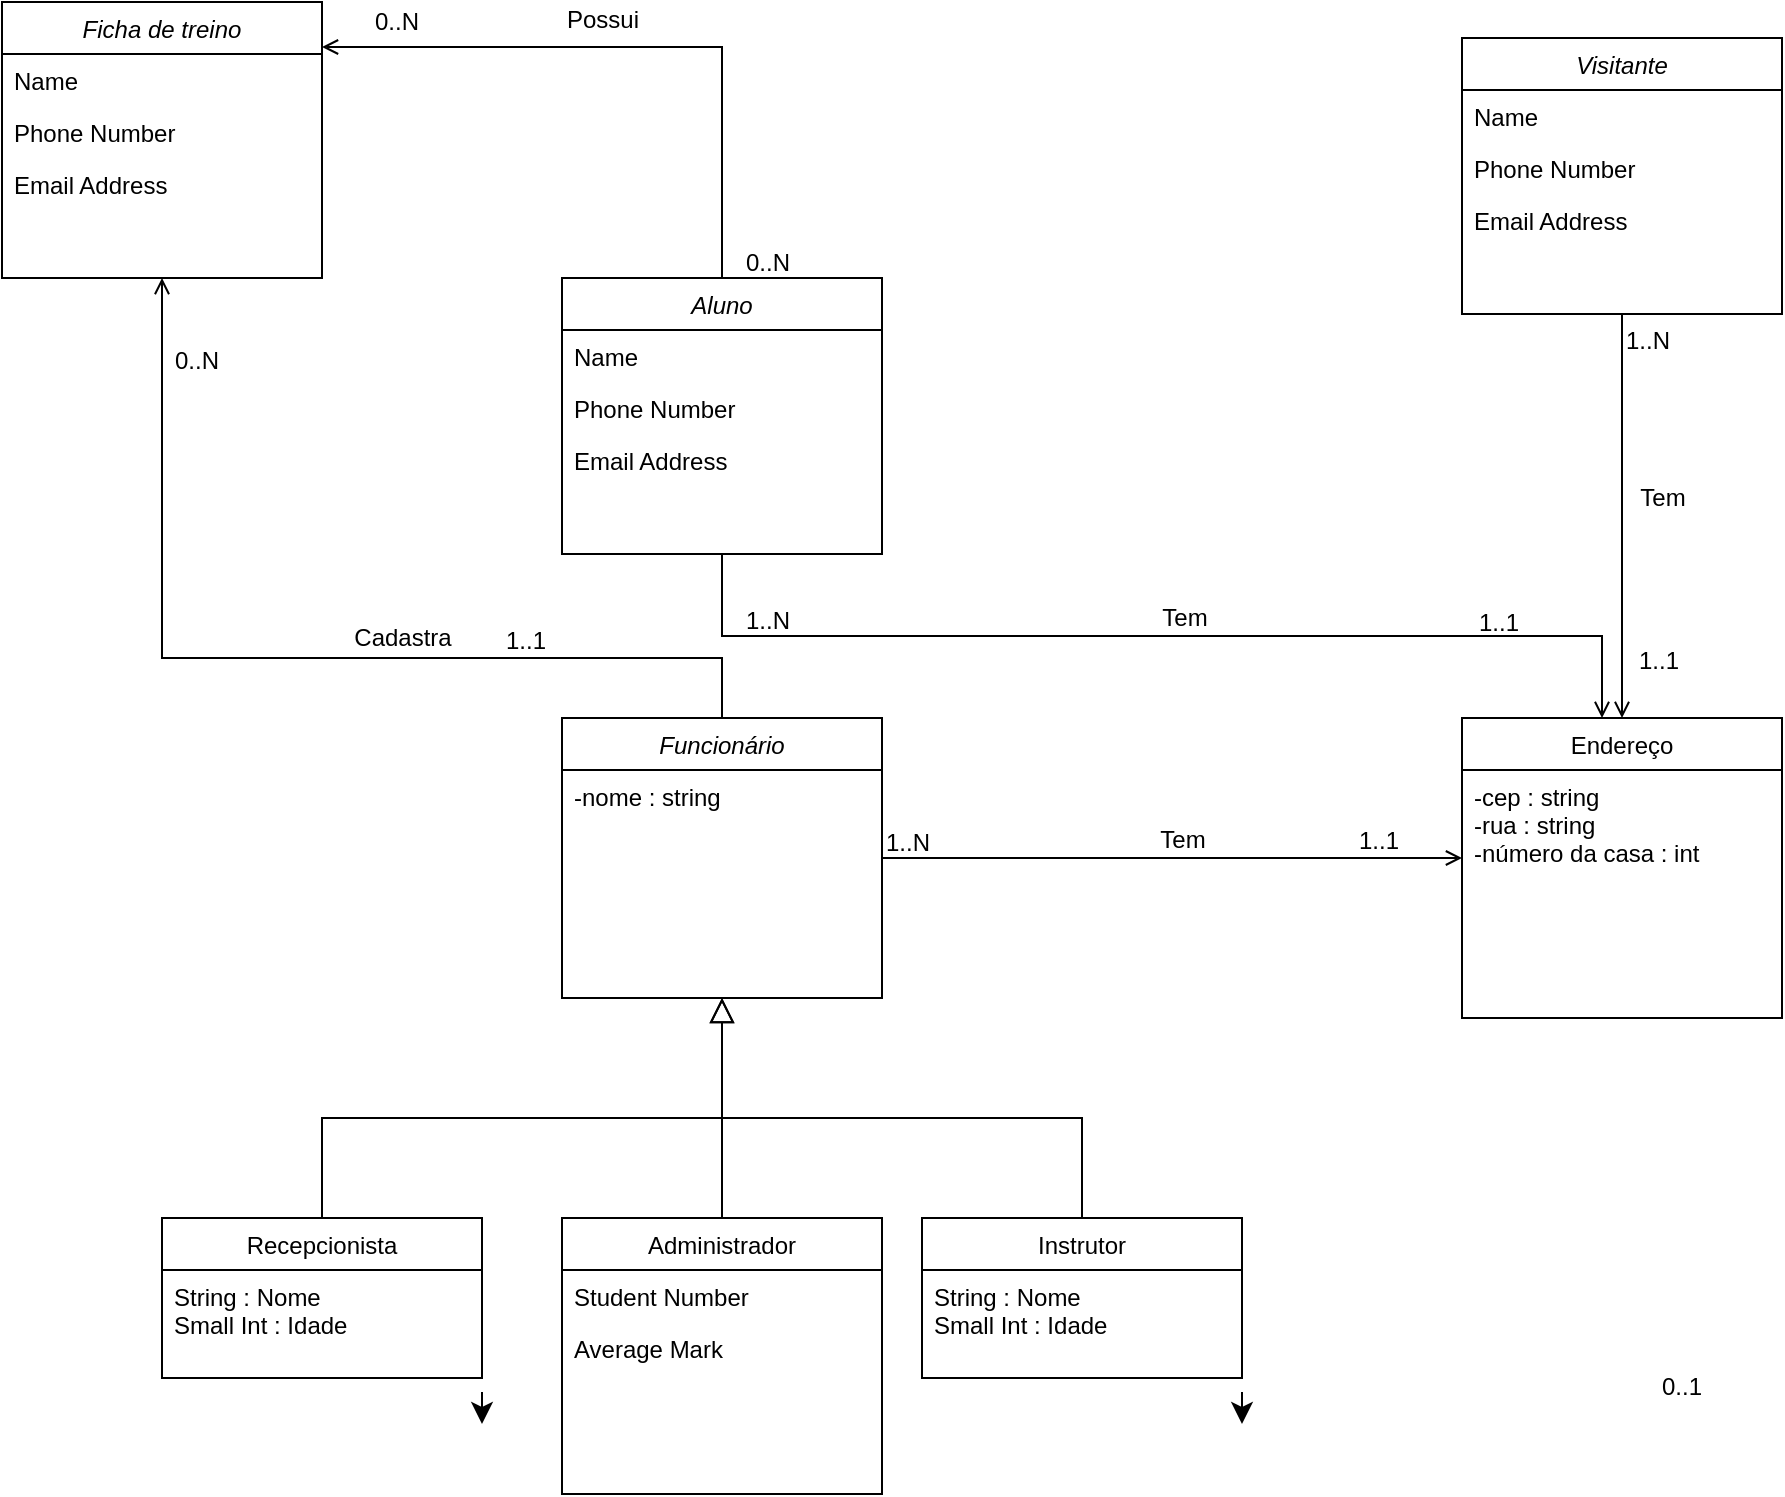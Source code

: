 <mxfile version="24.7.16">
  <diagram id="C5RBs43oDa-KdzZeNtuy" name="Page-1">
    <mxGraphModel dx="1788" dy="1730" grid="1" gridSize="10" guides="1" tooltips="1" connect="1" arrows="1" fold="1" page="1" pageScale="1" pageWidth="827" pageHeight="1169" math="0" shadow="0">
      <root>
        <mxCell id="WIyWlLk6GJQsqaUBKTNV-0" />
        <mxCell id="WIyWlLk6GJQsqaUBKTNV-1" parent="WIyWlLk6GJQsqaUBKTNV-0" />
        <mxCell id="zkfFHV4jXpPFQw0GAbJ--0" value="Funcionário" style="swimlane;fontStyle=2;align=center;verticalAlign=top;childLayout=stackLayout;horizontal=1;startSize=26;horizontalStack=0;resizeParent=1;resizeLast=0;collapsible=1;marginBottom=0;rounded=0;shadow=0;strokeWidth=1;" parent="WIyWlLk6GJQsqaUBKTNV-1" vertex="1">
          <mxGeometry x="120" y="110" width="160" height="140" as="geometry">
            <mxRectangle x="230" y="140" width="160" height="26" as="alternateBounds" />
          </mxGeometry>
        </mxCell>
        <mxCell id="zkfFHV4jXpPFQw0GAbJ--1" value="-nome : string" style="text;align=left;verticalAlign=top;spacingLeft=4;spacingRight=4;overflow=hidden;rotatable=0;points=[[0,0.5],[1,0.5]];portConstraint=eastwest;" parent="zkfFHV4jXpPFQw0GAbJ--0" vertex="1">
          <mxGeometry y="26" width="160" height="114" as="geometry" />
        </mxCell>
        <mxCell id="zkfFHV4jXpPFQw0GAbJ--6" value="Administrador" style="swimlane;fontStyle=0;align=center;verticalAlign=top;childLayout=stackLayout;horizontal=1;startSize=26;horizontalStack=0;resizeParent=1;resizeLast=0;collapsible=1;marginBottom=0;rounded=0;shadow=0;strokeWidth=1;" parent="WIyWlLk6GJQsqaUBKTNV-1" vertex="1">
          <mxGeometry x="120" y="360" width="160" height="138" as="geometry">
            <mxRectangle x="130" y="380" width="160" height="26" as="alternateBounds" />
          </mxGeometry>
        </mxCell>
        <mxCell id="zkfFHV4jXpPFQw0GAbJ--7" value="Student Number" style="text;align=left;verticalAlign=top;spacingLeft=4;spacingRight=4;overflow=hidden;rotatable=0;points=[[0,0.5],[1,0.5]];portConstraint=eastwest;" parent="zkfFHV4jXpPFQw0GAbJ--6" vertex="1">
          <mxGeometry y="26" width="160" height="26" as="geometry" />
        </mxCell>
        <mxCell id="zkfFHV4jXpPFQw0GAbJ--8" value="Average Mark" style="text;align=left;verticalAlign=top;spacingLeft=4;spacingRight=4;overflow=hidden;rotatable=0;points=[[0,0.5],[1,0.5]];portConstraint=eastwest;rounded=0;shadow=0;html=0;" parent="zkfFHV4jXpPFQw0GAbJ--6" vertex="1">
          <mxGeometry y="52" width="160" height="26" as="geometry" />
        </mxCell>
        <mxCell id="zkfFHV4jXpPFQw0GAbJ--12" value="" style="endArrow=block;endSize=10;endFill=0;shadow=0;strokeWidth=1;rounded=0;curved=0;edgeStyle=elbowEdgeStyle;elbow=vertical;" parent="WIyWlLk6GJQsqaUBKTNV-1" source="zkfFHV4jXpPFQw0GAbJ--6" target="zkfFHV4jXpPFQw0GAbJ--0" edge="1">
          <mxGeometry width="160" relative="1" as="geometry">
            <mxPoint x="200" y="203" as="sourcePoint" />
            <mxPoint x="200" y="203" as="targetPoint" />
          </mxGeometry>
        </mxCell>
        <mxCell id="zkfFHV4jXpPFQw0GAbJ--13" value="Instrutor" style="swimlane;fontStyle=0;align=center;verticalAlign=top;childLayout=stackLayout;horizontal=1;startSize=26;horizontalStack=0;resizeParent=1;resizeLast=0;collapsible=1;marginBottom=0;rounded=0;shadow=0;strokeWidth=1;" parent="WIyWlLk6GJQsqaUBKTNV-1" vertex="1">
          <mxGeometry x="300" y="360" width="160" height="80" as="geometry">
            <mxRectangle x="300" y="360" width="170" height="26" as="alternateBounds" />
          </mxGeometry>
        </mxCell>
        <mxCell id="zkfFHV4jXpPFQw0GAbJ--14" value="String : Nome&#xa;Small Int : Idade&#xa;" style="text;align=left;verticalAlign=top;spacingLeft=4;spacingRight=4;overflow=hidden;rotatable=0;points=[[0,0.5],[1,0.5]];portConstraint=eastwest;" parent="zkfFHV4jXpPFQw0GAbJ--13" vertex="1">
          <mxGeometry y="26" width="160" height="34" as="geometry" />
        </mxCell>
        <mxCell id="24QKdGt3Yd-0IMkW7e9c-9" style="edgeStyle=none;curved=1;rounded=0;orthogonalLoop=1;jettySize=auto;html=1;fontSize=12;startSize=8;endSize=8;" edge="1" parent="zkfFHV4jXpPFQw0GAbJ--13">
          <mxGeometry relative="1" as="geometry">
            <mxPoint x="160" y="87" as="sourcePoint" />
            <mxPoint x="160" y="103" as="targetPoint" />
          </mxGeometry>
        </mxCell>
        <mxCell id="zkfFHV4jXpPFQw0GAbJ--16" value="" style="endArrow=block;endSize=10;endFill=0;shadow=0;strokeWidth=1;rounded=0;curved=0;edgeStyle=elbowEdgeStyle;elbow=vertical;" parent="WIyWlLk6GJQsqaUBKTNV-1" source="zkfFHV4jXpPFQw0GAbJ--13" target="zkfFHV4jXpPFQw0GAbJ--0" edge="1">
          <mxGeometry width="160" relative="1" as="geometry">
            <mxPoint x="210" y="373" as="sourcePoint" />
            <mxPoint x="310" y="271" as="targetPoint" />
            <Array as="points">
              <mxPoint x="290" y="310" />
            </Array>
          </mxGeometry>
        </mxCell>
        <mxCell id="zkfFHV4jXpPFQw0GAbJ--17" value="Endereço" style="swimlane;fontStyle=0;align=center;verticalAlign=top;childLayout=stackLayout;horizontal=1;startSize=26;horizontalStack=0;resizeParent=1;resizeLast=0;collapsible=1;marginBottom=0;rounded=0;shadow=0;strokeWidth=1;" parent="WIyWlLk6GJQsqaUBKTNV-1" vertex="1">
          <mxGeometry x="570" y="110" width="160" height="150" as="geometry">
            <mxRectangle x="550" y="140" width="160" height="26" as="alternateBounds" />
          </mxGeometry>
        </mxCell>
        <mxCell id="zkfFHV4jXpPFQw0GAbJ--18" value="-cep : string&#xa;-rua : string&#xa;-número da casa : int" style="text;align=left;verticalAlign=top;spacingLeft=4;spacingRight=4;overflow=hidden;rotatable=0;points=[[0,0.5],[1,0.5]];portConstraint=eastwest;" parent="zkfFHV4jXpPFQw0GAbJ--17" vertex="1">
          <mxGeometry y="26" width="160" height="124" as="geometry" />
        </mxCell>
        <mxCell id="zkfFHV4jXpPFQw0GAbJ--26" value="" style="endArrow=open;shadow=0;strokeWidth=1;rounded=0;curved=0;endFill=1;edgeStyle=elbowEdgeStyle;elbow=vertical;" parent="WIyWlLk6GJQsqaUBKTNV-1" source="zkfFHV4jXpPFQw0GAbJ--0" target="zkfFHV4jXpPFQw0GAbJ--17" edge="1">
          <mxGeometry x="0.5" y="41" relative="1" as="geometry">
            <mxPoint x="380" y="192" as="sourcePoint" />
            <mxPoint x="540" y="192" as="targetPoint" />
            <mxPoint x="-40" y="32" as="offset" />
          </mxGeometry>
        </mxCell>
        <mxCell id="zkfFHV4jXpPFQw0GAbJ--27" value="1..N" style="resizable=0;align=left;verticalAlign=bottom;labelBackgroundColor=none;fontSize=12;" parent="zkfFHV4jXpPFQw0GAbJ--26" connectable="0" vertex="1">
          <mxGeometry x="-1" relative="1" as="geometry">
            <mxPoint y="1" as="offset" />
          </mxGeometry>
        </mxCell>
        <mxCell id="zkfFHV4jXpPFQw0GAbJ--28" value="1..1" style="resizable=0;align=right;verticalAlign=bottom;labelBackgroundColor=none;fontSize=12;" parent="zkfFHV4jXpPFQw0GAbJ--26" connectable="0" vertex="1">
          <mxGeometry x="1" relative="1" as="geometry">
            <mxPoint x="-30" as="offset" />
          </mxGeometry>
        </mxCell>
        <mxCell id="zkfFHV4jXpPFQw0GAbJ--29" value="Tem" style="text;html=1;resizable=0;points=[];;align=center;verticalAlign=middle;labelBackgroundColor=none;rounded=0;shadow=0;strokeWidth=1;fontSize=12;" parent="zkfFHV4jXpPFQw0GAbJ--26" vertex="1" connectable="0">
          <mxGeometry x="0.5" y="49" relative="1" as="geometry">
            <mxPoint x="-68" y="40" as="offset" />
          </mxGeometry>
        </mxCell>
        <mxCell id="24QKdGt3Yd-0IMkW7e9c-0" value="Visitante&#xa;" style="swimlane;fontStyle=2;align=center;verticalAlign=top;childLayout=stackLayout;horizontal=1;startSize=26;horizontalStack=0;resizeParent=1;resizeLast=0;collapsible=1;marginBottom=0;rounded=0;shadow=0;strokeWidth=1;" vertex="1" parent="WIyWlLk6GJQsqaUBKTNV-1">
          <mxGeometry x="570" y="-230" width="160" height="138" as="geometry">
            <mxRectangle x="230" y="140" width="160" height="26" as="alternateBounds" />
          </mxGeometry>
        </mxCell>
        <mxCell id="24QKdGt3Yd-0IMkW7e9c-1" value="Name" style="text;align=left;verticalAlign=top;spacingLeft=4;spacingRight=4;overflow=hidden;rotatable=0;points=[[0,0.5],[1,0.5]];portConstraint=eastwest;" vertex="1" parent="24QKdGt3Yd-0IMkW7e9c-0">
          <mxGeometry y="26" width="160" height="26" as="geometry" />
        </mxCell>
        <mxCell id="24QKdGt3Yd-0IMkW7e9c-2" value="Phone Number" style="text;align=left;verticalAlign=top;spacingLeft=4;spacingRight=4;overflow=hidden;rotatable=0;points=[[0,0.5],[1,0.5]];portConstraint=eastwest;rounded=0;shadow=0;html=0;" vertex="1" parent="24QKdGt3Yd-0IMkW7e9c-0">
          <mxGeometry y="52" width="160" height="26" as="geometry" />
        </mxCell>
        <mxCell id="24QKdGt3Yd-0IMkW7e9c-3" value="Email Address" style="text;align=left;verticalAlign=top;spacingLeft=4;spacingRight=4;overflow=hidden;rotatable=0;points=[[0,0.5],[1,0.5]];portConstraint=eastwest;rounded=0;shadow=0;html=0;" vertex="1" parent="24QKdGt3Yd-0IMkW7e9c-0">
          <mxGeometry y="78" width="160" height="26" as="geometry" />
        </mxCell>
        <mxCell id="24QKdGt3Yd-0IMkW7e9c-6" value="0..1" style="resizable=0;align=left;verticalAlign=bottom;labelBackgroundColor=none;fontSize=12;" connectable="0" vertex="1" parent="WIyWlLk6GJQsqaUBKTNV-1">
          <mxGeometry x="668" y="453" as="geometry" />
        </mxCell>
        <mxCell id="24QKdGt3Yd-0IMkW7e9c-11" value="Recepcionista" style="swimlane;fontStyle=0;align=center;verticalAlign=top;childLayout=stackLayout;horizontal=1;startSize=26;horizontalStack=0;resizeParent=1;resizeLast=0;collapsible=1;marginBottom=0;rounded=0;shadow=0;strokeWidth=1;" vertex="1" parent="WIyWlLk6GJQsqaUBKTNV-1">
          <mxGeometry x="-80" y="360" width="160" height="80" as="geometry">
            <mxRectangle x="340" y="380" width="170" height="26" as="alternateBounds" />
          </mxGeometry>
        </mxCell>
        <mxCell id="24QKdGt3Yd-0IMkW7e9c-12" value="String : Nome&#xa;Small Int : Idade&#xa;" style="text;align=left;verticalAlign=top;spacingLeft=4;spacingRight=4;overflow=hidden;rotatable=0;points=[[0,0.5],[1,0.5]];portConstraint=eastwest;" vertex="1" parent="24QKdGt3Yd-0IMkW7e9c-11">
          <mxGeometry y="26" width="160" height="34" as="geometry" />
        </mxCell>
        <mxCell id="24QKdGt3Yd-0IMkW7e9c-13" style="edgeStyle=none;curved=1;rounded=0;orthogonalLoop=1;jettySize=auto;html=1;fontSize=12;startSize=8;endSize=8;" edge="1" parent="24QKdGt3Yd-0IMkW7e9c-11">
          <mxGeometry relative="1" as="geometry">
            <mxPoint x="160" y="87" as="sourcePoint" />
            <mxPoint x="160" y="103" as="targetPoint" />
          </mxGeometry>
        </mxCell>
        <mxCell id="24QKdGt3Yd-0IMkW7e9c-24" value="" style="endArrow=none;html=1;rounded=0;fontSize=12;startSize=8;endSize=8;curved=0;exitX=0.5;exitY=0;exitDx=0;exitDy=0;" edge="1" parent="WIyWlLk6GJQsqaUBKTNV-1" source="24QKdGt3Yd-0IMkW7e9c-11">
          <mxGeometry width="50" height="50" relative="1" as="geometry">
            <mxPoint y="340" as="sourcePoint" />
            <mxPoint x="200" y="310" as="targetPoint" />
            <Array as="points">
              <mxPoint y="310" />
            </Array>
          </mxGeometry>
        </mxCell>
        <mxCell id="24QKdGt3Yd-0IMkW7e9c-26" value="Aluno&#xa;" style="swimlane;fontStyle=2;align=center;verticalAlign=top;childLayout=stackLayout;horizontal=1;startSize=26;horizontalStack=0;resizeParent=1;resizeLast=0;collapsible=1;marginBottom=0;rounded=0;shadow=0;strokeWidth=1;" vertex="1" parent="WIyWlLk6GJQsqaUBKTNV-1">
          <mxGeometry x="120" y="-110" width="160" height="138" as="geometry">
            <mxRectangle x="230" y="140" width="160" height="26" as="alternateBounds" />
          </mxGeometry>
        </mxCell>
        <mxCell id="24QKdGt3Yd-0IMkW7e9c-27" value="Name" style="text;align=left;verticalAlign=top;spacingLeft=4;spacingRight=4;overflow=hidden;rotatable=0;points=[[0,0.5],[1,0.5]];portConstraint=eastwest;" vertex="1" parent="24QKdGt3Yd-0IMkW7e9c-26">
          <mxGeometry y="26" width="160" height="26" as="geometry" />
        </mxCell>
        <mxCell id="24QKdGt3Yd-0IMkW7e9c-28" value="Phone Number" style="text;align=left;verticalAlign=top;spacingLeft=4;spacingRight=4;overflow=hidden;rotatable=0;points=[[0,0.5],[1,0.5]];portConstraint=eastwest;rounded=0;shadow=0;html=0;" vertex="1" parent="24QKdGt3Yd-0IMkW7e9c-26">
          <mxGeometry y="52" width="160" height="26" as="geometry" />
        </mxCell>
        <mxCell id="24QKdGt3Yd-0IMkW7e9c-29" value="Email Address" style="text;align=left;verticalAlign=top;spacingLeft=4;spacingRight=4;overflow=hidden;rotatable=0;points=[[0,0.5],[1,0.5]];portConstraint=eastwest;rounded=0;shadow=0;html=0;" vertex="1" parent="24QKdGt3Yd-0IMkW7e9c-26">
          <mxGeometry y="78" width="160" height="26" as="geometry" />
        </mxCell>
        <mxCell id="24QKdGt3Yd-0IMkW7e9c-32" value="Ficha de treino" style="swimlane;fontStyle=2;align=center;verticalAlign=top;childLayout=stackLayout;horizontal=1;startSize=26;horizontalStack=0;resizeParent=1;resizeLast=0;collapsible=1;marginBottom=0;rounded=0;shadow=0;strokeWidth=1;" vertex="1" parent="WIyWlLk6GJQsqaUBKTNV-1">
          <mxGeometry x="-160" y="-248" width="160" height="138" as="geometry">
            <mxRectangle x="230" y="140" width="160" height="26" as="alternateBounds" />
          </mxGeometry>
        </mxCell>
        <mxCell id="24QKdGt3Yd-0IMkW7e9c-33" value="Name" style="text;align=left;verticalAlign=top;spacingLeft=4;spacingRight=4;overflow=hidden;rotatable=0;points=[[0,0.5],[1,0.5]];portConstraint=eastwest;" vertex="1" parent="24QKdGt3Yd-0IMkW7e9c-32">
          <mxGeometry y="26" width="160" height="26" as="geometry" />
        </mxCell>
        <mxCell id="24QKdGt3Yd-0IMkW7e9c-34" value="Phone Number" style="text;align=left;verticalAlign=top;spacingLeft=4;spacingRight=4;overflow=hidden;rotatable=0;points=[[0,0.5],[1,0.5]];portConstraint=eastwest;rounded=0;shadow=0;html=0;" vertex="1" parent="24QKdGt3Yd-0IMkW7e9c-32">
          <mxGeometry y="52" width="160" height="26" as="geometry" />
        </mxCell>
        <mxCell id="24QKdGt3Yd-0IMkW7e9c-35" value="Email Address" style="text;align=left;verticalAlign=top;spacingLeft=4;spacingRight=4;overflow=hidden;rotatable=0;points=[[0,0.5],[1,0.5]];portConstraint=eastwest;rounded=0;shadow=0;html=0;" vertex="1" parent="24QKdGt3Yd-0IMkW7e9c-32">
          <mxGeometry y="78" width="160" height="26" as="geometry" />
        </mxCell>
        <mxCell id="24QKdGt3Yd-0IMkW7e9c-36" value="" style="endArrow=open;shadow=0;strokeWidth=1;rounded=0;curved=0;endFill=1;edgeStyle=elbowEdgeStyle;elbow=vertical;exitX=0.5;exitY=0;exitDx=0;exitDy=0;" edge="1" parent="WIyWlLk6GJQsqaUBKTNV-1" source="24QKdGt3Yd-0IMkW7e9c-26" target="24QKdGt3Yd-0IMkW7e9c-32">
          <mxGeometry x="0.5" y="41" relative="1" as="geometry">
            <mxPoint x="110" y="-90" as="sourcePoint" />
            <mxPoint x="350" y="-225" as="targetPoint" />
            <mxPoint x="-40" y="32" as="offset" />
            <Array as="points">
              <mxPoint x="220" y="-225.5" />
            </Array>
          </mxGeometry>
        </mxCell>
        <mxCell id="24QKdGt3Yd-0IMkW7e9c-37" value="0..N" style="resizable=0;align=left;verticalAlign=bottom;labelBackgroundColor=none;fontSize=12;" connectable="0" vertex="1" parent="24QKdGt3Yd-0IMkW7e9c-36">
          <mxGeometry x="-1" relative="1" as="geometry">
            <mxPoint x="10" y="1" as="offset" />
          </mxGeometry>
        </mxCell>
        <mxCell id="24QKdGt3Yd-0IMkW7e9c-38" value="0..N" style="resizable=0;align=right;verticalAlign=bottom;labelBackgroundColor=none;fontSize=12;" connectable="0" vertex="1" parent="24QKdGt3Yd-0IMkW7e9c-36">
          <mxGeometry x="1" relative="1" as="geometry">
            <mxPoint x="50" y="-4" as="offset" />
          </mxGeometry>
        </mxCell>
        <mxCell id="24QKdGt3Yd-0IMkW7e9c-39" value="Possui" style="text;html=1;resizable=0;points=[];;align=center;verticalAlign=middle;labelBackgroundColor=none;rounded=0;shadow=0;strokeWidth=1;fontSize=12;" vertex="1" connectable="0" parent="24QKdGt3Yd-0IMkW7e9c-36">
          <mxGeometry x="0.5" y="49" relative="1" as="geometry">
            <mxPoint x="61" y="-63" as="offset" />
          </mxGeometry>
        </mxCell>
        <mxCell id="24QKdGt3Yd-0IMkW7e9c-40" value="" style="endArrow=open;shadow=0;strokeWidth=1;rounded=0;curved=0;endFill=1;edgeStyle=elbowEdgeStyle;elbow=vertical;exitX=0.5;exitY=1;exitDx=0;exitDy=0;" edge="1" parent="WIyWlLk6GJQsqaUBKTNV-1" source="24QKdGt3Yd-0IMkW7e9c-26">
          <mxGeometry x="0.5" y="41" relative="1" as="geometry">
            <mxPoint x="280" y="40" as="sourcePoint" />
            <mxPoint x="640" y="110" as="targetPoint" />
            <mxPoint x="-40" y="32" as="offset" />
          </mxGeometry>
        </mxCell>
        <mxCell id="24QKdGt3Yd-0IMkW7e9c-41" value="1..N" style="resizable=0;align=left;verticalAlign=bottom;labelBackgroundColor=none;fontSize=12;" connectable="0" vertex="1" parent="24QKdGt3Yd-0IMkW7e9c-40">
          <mxGeometry x="-1" relative="1" as="geometry">
            <mxPoint x="10" y="42" as="offset" />
          </mxGeometry>
        </mxCell>
        <mxCell id="24QKdGt3Yd-0IMkW7e9c-42" value="1..1" style="resizable=0;align=right;verticalAlign=bottom;labelBackgroundColor=none;fontSize=12;" connectable="0" vertex="1" parent="24QKdGt3Yd-0IMkW7e9c-40">
          <mxGeometry x="1" relative="1" as="geometry">
            <mxPoint x="-40" y="-39" as="offset" />
          </mxGeometry>
        </mxCell>
        <mxCell id="24QKdGt3Yd-0IMkW7e9c-43" value="Tem" style="text;html=1;resizable=0;points=[];;align=center;verticalAlign=middle;labelBackgroundColor=none;rounded=0;shadow=0;strokeWidth=1;fontSize=12;" vertex="1" connectable="0" parent="24QKdGt3Yd-0IMkW7e9c-40">
          <mxGeometry x="0.5" y="49" relative="1" as="geometry">
            <mxPoint x="-120" y="40" as="offset" />
          </mxGeometry>
        </mxCell>
        <mxCell id="24QKdGt3Yd-0IMkW7e9c-46" value="" style="endArrow=open;shadow=0;strokeWidth=1;rounded=0;curved=0;endFill=1;edgeStyle=elbowEdgeStyle;elbow=vertical;exitX=0.5;exitY=1;exitDx=0;exitDy=0;entryX=0.5;entryY=0;entryDx=0;entryDy=0;" edge="1" parent="WIyWlLk6GJQsqaUBKTNV-1" source="24QKdGt3Yd-0IMkW7e9c-0" target="zkfFHV4jXpPFQw0GAbJ--17">
          <mxGeometry x="0.5" y="41" relative="1" as="geometry">
            <mxPoint x="414" y="-19.86" as="sourcePoint" />
            <mxPoint x="640" y="110" as="targetPoint" />
            <mxPoint x="-40" y="32" as="offset" />
          </mxGeometry>
        </mxCell>
        <mxCell id="24QKdGt3Yd-0IMkW7e9c-47" value="1..N" style="resizable=0;align=left;verticalAlign=bottom;labelBackgroundColor=none;fontSize=12;" connectable="0" vertex="1" parent="24QKdGt3Yd-0IMkW7e9c-46">
          <mxGeometry x="-1" relative="1" as="geometry">
            <mxPoint y="22" as="offset" />
          </mxGeometry>
        </mxCell>
        <mxCell id="24QKdGt3Yd-0IMkW7e9c-48" value="1..1" style="resizable=0;align=right;verticalAlign=bottom;labelBackgroundColor=none;fontSize=12;" connectable="0" vertex="1" parent="24QKdGt3Yd-0IMkW7e9c-46">
          <mxGeometry x="1" relative="1" as="geometry">
            <mxPoint x="30" y="-20" as="offset" />
          </mxGeometry>
        </mxCell>
        <mxCell id="24QKdGt3Yd-0IMkW7e9c-49" value="Tem" style="text;html=1;resizable=0;points=[];;align=center;verticalAlign=middle;labelBackgroundColor=none;rounded=0;shadow=0;strokeWidth=1;fontSize=12;" vertex="1" connectable="0" parent="24QKdGt3Yd-0IMkW7e9c-46">
          <mxGeometry x="0.5" y="49" relative="1" as="geometry">
            <mxPoint x="-29" y="-60" as="offset" />
          </mxGeometry>
        </mxCell>
        <mxCell id="24QKdGt3Yd-0IMkW7e9c-50" value="" style="endArrow=open;shadow=0;strokeWidth=1;rounded=0;curved=0;endFill=1;edgeStyle=elbowEdgeStyle;elbow=vertical;exitX=0.5;exitY=0;exitDx=0;exitDy=0;entryX=0.5;entryY=1;entryDx=0;entryDy=0;" edge="1" parent="WIyWlLk6GJQsqaUBKTNV-1" source="zkfFHV4jXpPFQw0GAbJ--0" target="24QKdGt3Yd-0IMkW7e9c-32">
          <mxGeometry x="0.5" y="41" relative="1" as="geometry">
            <mxPoint x="70" y="165.5" as="sourcePoint" />
            <mxPoint x="-130" y="50.5" as="targetPoint" />
            <mxPoint x="-40" y="32" as="offset" />
            <Array as="points">
              <mxPoint x="60" y="80" />
            </Array>
          </mxGeometry>
        </mxCell>
        <mxCell id="24QKdGt3Yd-0IMkW7e9c-51" value="1..1" style="resizable=0;align=left;verticalAlign=bottom;labelBackgroundColor=none;fontSize=12;" connectable="0" vertex="1" parent="24QKdGt3Yd-0IMkW7e9c-50">
          <mxGeometry x="-1" relative="1" as="geometry">
            <mxPoint x="-110" y="-30" as="offset" />
          </mxGeometry>
        </mxCell>
        <mxCell id="24QKdGt3Yd-0IMkW7e9c-52" value="0..N" style="resizable=0;align=right;verticalAlign=bottom;labelBackgroundColor=none;fontSize=12;" connectable="0" vertex="1" parent="24QKdGt3Yd-0IMkW7e9c-50">
          <mxGeometry x="1" relative="1" as="geometry">
            <mxPoint x="30" y="50" as="offset" />
          </mxGeometry>
        </mxCell>
        <mxCell id="24QKdGt3Yd-0IMkW7e9c-53" value="Cadastra" style="text;html=1;resizable=0;points=[];;align=center;verticalAlign=middle;labelBackgroundColor=none;rounded=0;shadow=0;strokeWidth=1;fontSize=12;" vertex="1" connectable="0" parent="24QKdGt3Yd-0IMkW7e9c-50">
          <mxGeometry x="0.5" y="49" relative="1" as="geometry">
            <mxPoint x="169" y="55" as="offset" />
          </mxGeometry>
        </mxCell>
      </root>
    </mxGraphModel>
  </diagram>
</mxfile>

